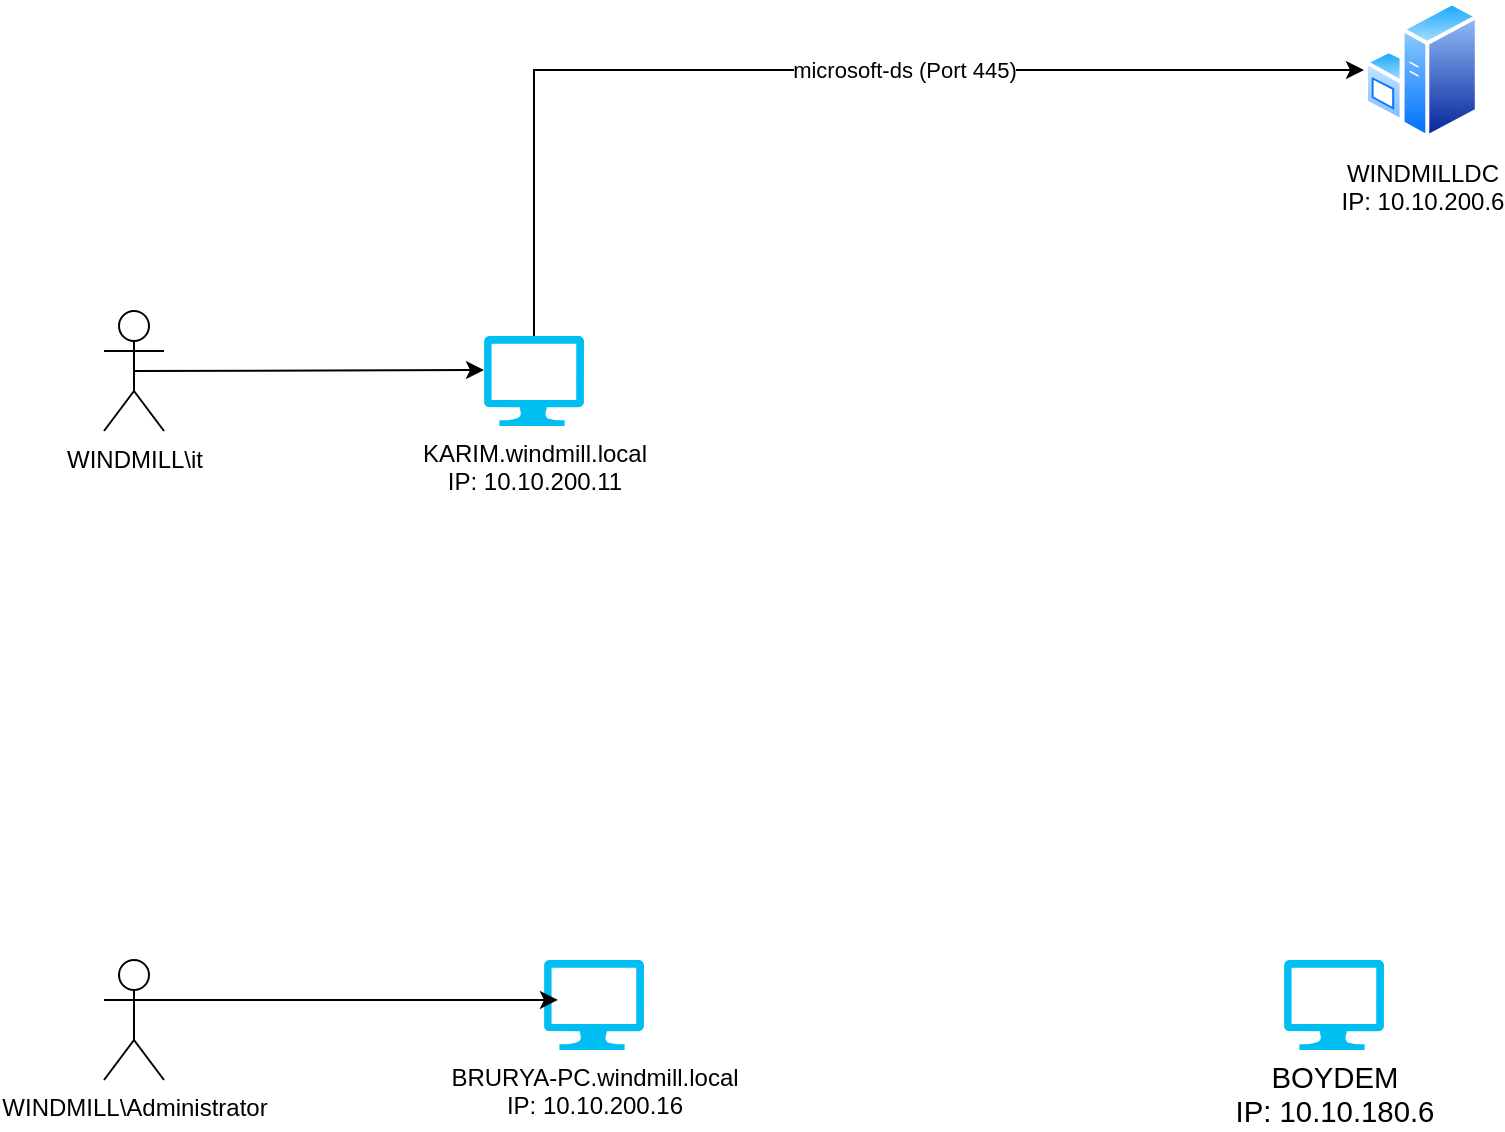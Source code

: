 <mxfile version="24.8.0">
  <diagram name="Page-1" id="5ZJ2V-JzlnK7SGHw_spI">
    <mxGraphModel dx="2860" dy="1115" grid="1" gridSize="10" guides="1" tooltips="1" connect="1" arrows="1" fold="1" page="1" pageScale="1" pageWidth="827" pageHeight="1169" math="0" shadow="0">
      <root>
        <mxCell id="0" />
        <mxCell id="1" parent="0" />
        <mxCell id="fXWO0srzS_eQWeYka94R-2" value="WINDMILLDC&lt;div&gt;IP: 10.10.200.6&lt;/div&gt;" style="image;aspect=fixed;perimeter=ellipsePerimeter;html=1;align=center;shadow=0;dashed=0;spacingTop=3;image=img/lib/active_directory/windows_server.svg;" parent="1" vertex="1">
          <mxGeometry x="650" y="70" width="57.4" height="70" as="geometry" />
        </mxCell>
        <mxCell id="fXWO0srzS_eQWeYka94R-9" style="edgeStyle=orthogonalEdgeStyle;rounded=0;orthogonalLoop=1;jettySize=auto;html=1;exitX=0.5;exitY=0;exitDx=0;exitDy=0;exitPerimeter=0;entryX=0;entryY=0.5;entryDx=0;entryDy=0;" parent="1" source="fXWO0srzS_eQWeYka94R-3" target="fXWO0srzS_eQWeYka94R-2" edge="1">
          <mxGeometry relative="1" as="geometry" />
        </mxCell>
        <mxCell id="fXWO0srzS_eQWeYka94R-10" value="microsoft-ds (Port 445)" style="edgeLabel;html=1;align=center;verticalAlign=middle;resizable=0;points=[];" parent="fXWO0srzS_eQWeYka94R-9" vertex="1" connectable="0">
          <mxGeometry x="0.248" y="2" relative="1" as="geometry">
            <mxPoint x="-24" y="2" as="offset" />
          </mxGeometry>
        </mxCell>
        <mxCell id="fXWO0srzS_eQWeYka94R-3" value="KARIM.windmill.local&lt;div&gt;IP: 10.10.200.11&lt;/div&gt;" style="verticalLabelPosition=bottom;html=1;verticalAlign=top;align=center;strokeColor=none;fillColor=#00BEF2;shape=mxgraph.azure.computer;pointerEvents=1;" parent="1" vertex="1">
          <mxGeometry x="210" y="238" width="50" height="45" as="geometry" />
        </mxCell>
        <mxCell id="fXWO0srzS_eQWeYka94R-4" value="WINDMILL\it" style="shape=umlActor;verticalLabelPosition=bottom;verticalAlign=top;html=1;outlineConnect=0;" parent="1" vertex="1">
          <mxGeometry x="20" y="225.5" width="30" height="60" as="geometry" />
        </mxCell>
        <mxCell id="fXWO0srzS_eQWeYka94R-6" value="" style="endArrow=classic;html=1;rounded=0;exitX=0.5;exitY=0.5;exitDx=0;exitDy=0;exitPerimeter=0;entryX=0;entryY=0.378;entryDx=0;entryDy=0;entryPerimeter=0;" parent="1" source="fXWO0srzS_eQWeYka94R-4" target="fXWO0srzS_eQWeYka94R-3" edge="1">
          <mxGeometry width="50" height="50" relative="1" as="geometry">
            <mxPoint x="130" y="240" as="sourcePoint" />
            <mxPoint x="180" y="190" as="targetPoint" />
          </mxGeometry>
        </mxCell>
        <mxCell id="fXWO0srzS_eQWeYka94R-11" value="BRURYA-PC.windmill.local&lt;br&gt;&lt;div&gt;IP: 10.10.200.16&lt;/div&gt;" style="verticalLabelPosition=bottom;html=1;verticalAlign=top;align=center;strokeColor=none;fillColor=#00BEF2;shape=mxgraph.azure.computer;pointerEvents=1;" parent="1" vertex="1">
          <mxGeometry x="240" y="550" width="50" height="45" as="geometry" />
        </mxCell>
        <mxCell id="3XfyOUPHhidMI71LZZ1q-1" value="&lt;span style=&quot;font-size: 11pt; line-height: 107%; font-family: Calibri, sans-serif;&quot;&gt;BOYDEM&lt;/span&gt;&lt;div&gt;&lt;span style=&quot;font-size: 11pt; line-height: 107%; font-family: Calibri, sans-serif;&quot;&gt;IP:&amp;nbsp;&lt;/span&gt;&lt;span style=&quot;font-family: Calibri, sans-serif; font-size: 11pt; background-color: initial;&quot;&gt;10.10.180.6&lt;/span&gt;&lt;/div&gt;" style="verticalLabelPosition=bottom;html=1;verticalAlign=top;align=center;strokeColor=none;fillColor=#00BEF2;shape=mxgraph.azure.computer;pointerEvents=1;" vertex="1" parent="1">
          <mxGeometry x="610.0" y="550" width="50" height="45" as="geometry" />
        </mxCell>
        <mxCell id="3XfyOUPHhidMI71LZZ1q-4" value="WINDMILL\Administrator" style="shape=umlActor;verticalLabelPosition=bottom;verticalAlign=top;html=1;outlineConnect=0;" vertex="1" parent="1">
          <mxGeometry x="20" y="550" width="30" height="60" as="geometry" />
        </mxCell>
        <mxCell id="3XfyOUPHhidMI71LZZ1q-5" style="edgeStyle=orthogonalEdgeStyle;rounded=0;orthogonalLoop=1;jettySize=auto;html=1;exitX=1;exitY=0.333;exitDx=0;exitDy=0;exitPerimeter=0;entryX=0.14;entryY=0.444;entryDx=0;entryDy=0;entryPerimeter=0;" edge="1" parent="1" source="3XfyOUPHhidMI71LZZ1q-4" target="fXWO0srzS_eQWeYka94R-11">
          <mxGeometry relative="1" as="geometry">
            <mxPoint x="240" y="570" as="targetPoint" />
          </mxGeometry>
        </mxCell>
      </root>
    </mxGraphModel>
  </diagram>
</mxfile>
